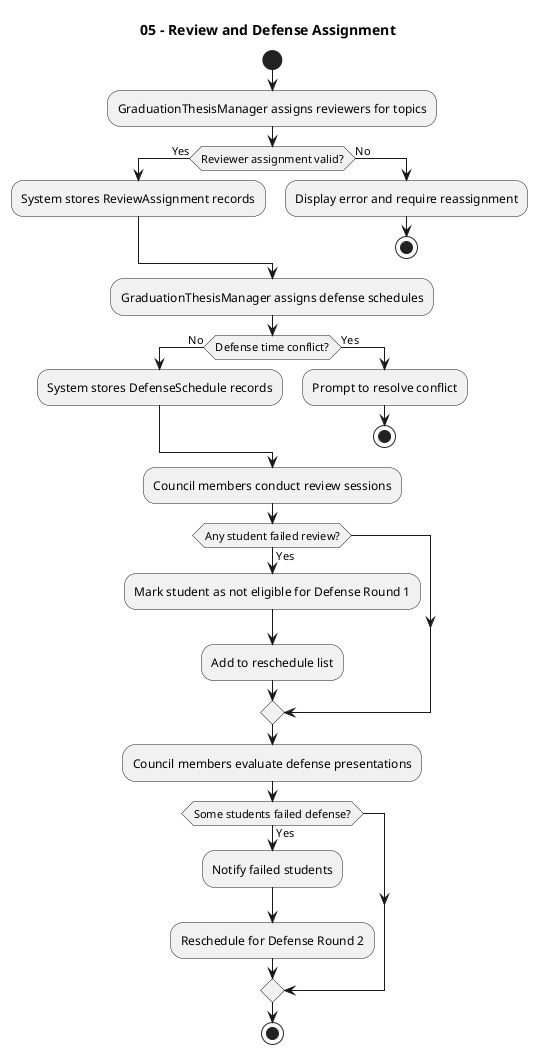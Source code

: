 @startuml
title 05 - Review and Defense Assignment 

start

:GraduationThesisManager assigns reviewers for topics;
if (Reviewer assignment valid?) then (Yes)
  :System stores ReviewAssignment records;
else (No)
  :Display error and require reassignment;
  stop
endif

:GraduationThesisManager assigns defense schedules;
if (Defense time conflict?) then (No)
  :System stores DefenseSchedule records;
else (Yes)
  :Prompt to resolve conflict;
  stop
endif

:Council members conduct review sessions;
if (Any student failed review?) then (Yes)
  :Mark student as not eligible for Defense Round 1;
  :Add to reschedule list;
endif

:Council members evaluate defense presentations;
if (Some students failed defense?) then (Yes)
  :Notify failed students;
  :Reschedule for Defense Round 2;
endif

stop
@enduml
